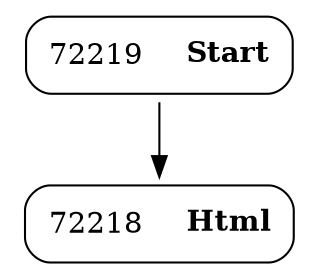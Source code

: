 digraph ast {
node [shape=none];
72219 [label=<<TABLE border='1' cellspacing='0' cellpadding='10' style='rounded' ><TR><TD border='0'>72219</TD><TD border='0'><B>Start</B></TD></TR></TABLE>>];
72219 -> 72218 [weight=2];
72218 [label=<<TABLE border='1' cellspacing='0' cellpadding='10' style='rounded' ><TR><TD border='0'>72218</TD><TD border='0'><B>Html</B></TD></TR></TABLE>>];
}
